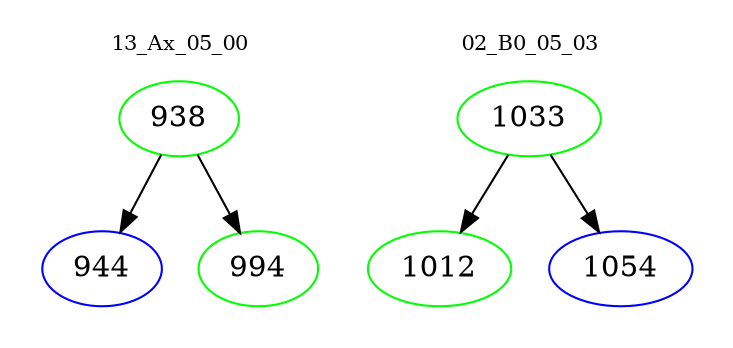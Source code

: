 digraph{
subgraph cluster_0 {
color = white
label = "13_Ax_05_00";
fontsize=10;
T0_938 [label="938", color="green"]
T0_938 -> T0_944 [color="black"]
T0_944 [label="944", color="blue"]
T0_938 -> T0_994 [color="black"]
T0_994 [label="994", color="green"]
}
subgraph cluster_1 {
color = white
label = "02_B0_05_03";
fontsize=10;
T1_1033 [label="1033", color="green"]
T1_1033 -> T1_1012 [color="black"]
T1_1012 [label="1012", color="green"]
T1_1033 -> T1_1054 [color="black"]
T1_1054 [label="1054", color="blue"]
}
}
